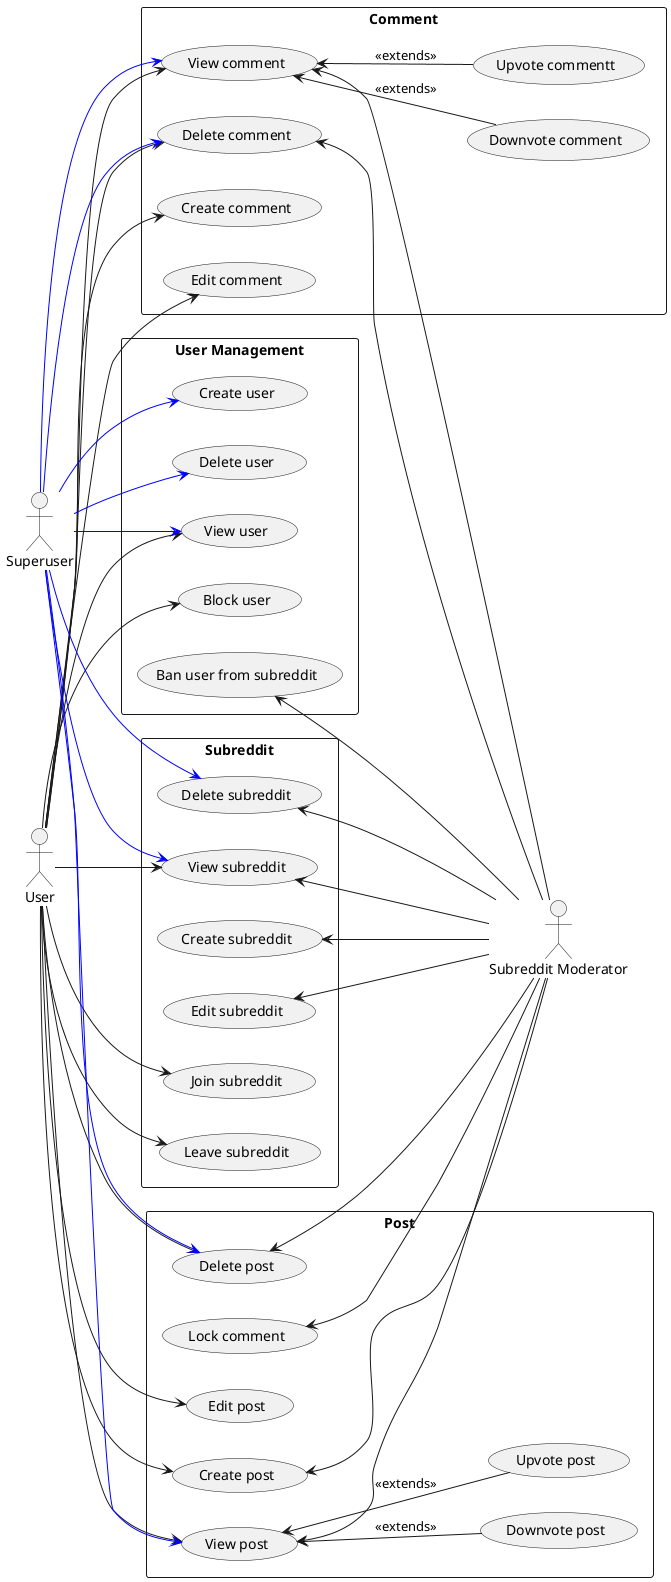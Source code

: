 @startuml
left to right direction
skinparam packageStyle rectangle

actor "User" as user
actor "Subreddit Moderator" as mod
actor "Superuser" as su
rectangle Post as post {
  usecase "View post" as post_view
  usecase "Create post" as post_create
  usecase "Edit post" as post_edit
  usecase "Delete post" as post_delete
  usecase "Upvote post" as post_up
  usecase "Downvote post" as post_down
  usecase "Lock comment" as post_lock
}

rectangle Comment as cmt {
  usecase "View comment" as cmt_view
  usecase "Create comment" as cmt_create
  usecase "Upvote commentt" as cmt_up
  usecase "Downvote comment" as cmt_down
  usecase "Edit comment" as cmt_edit
  usecase "Delete comment" as cmt_delete
}

rectangle Subreddit as sub {
  usecase "View subreddit" as sub_view
  usecase "Create subreddit" as sub_create
  usecase "Edit subreddit" as sub_edit
  usecase "Delete subreddit" as sub_delete
  usecase "Join subreddit" as sub_join
  usecase "Leave subreddit" as sub_leave
}

rectangle "User Management" as user_mng {
  usecase "View user" as user_view
  usecase "Create user" as user_create
  usecase "Delete user" as user_delete
  usecase "Block user" as user_block
  usecase "Ban user from subreddit" as user_ban
}

user --> post_create
user --> post_edit
user --> post_delete
user --> post_view
user --> cmt_create
user --> cmt_edit
user --> cmt_delete
user --> cmt_view
user --> sub_join
user --> sub_leave
user --> sub_view
user --> user_block
user --> user_view

post_lock <-- mod
post_view <-- mod
post_create <-- mod
post_delete <-- mod
cmt_view <-- mod
cmt_delete <-- mod
sub_create <-- mod
sub_edit <-- mod
sub_view <-- mod
sub_delete <-- mod
user_ban <-- mod

su -[#blue]-> post_view
su -[#blue]-> post_delete
su -[#blue]-> cmt_view
su -[#blue]-> cmt_delete
su -[#blue]-> sub_view
su -[#blue]-> sub_delete
su -[#blue]-> user_view
su -[#blue]-> user_create
su -[#blue]-> user_delete

post_view <-- post_up : <<extends>>
post_view <-- post_down : <<extends>>
cmt_view <-- cmt_up : <<extends>>
cmt_view <-- cmt_down : <<extends>>

@enduml
